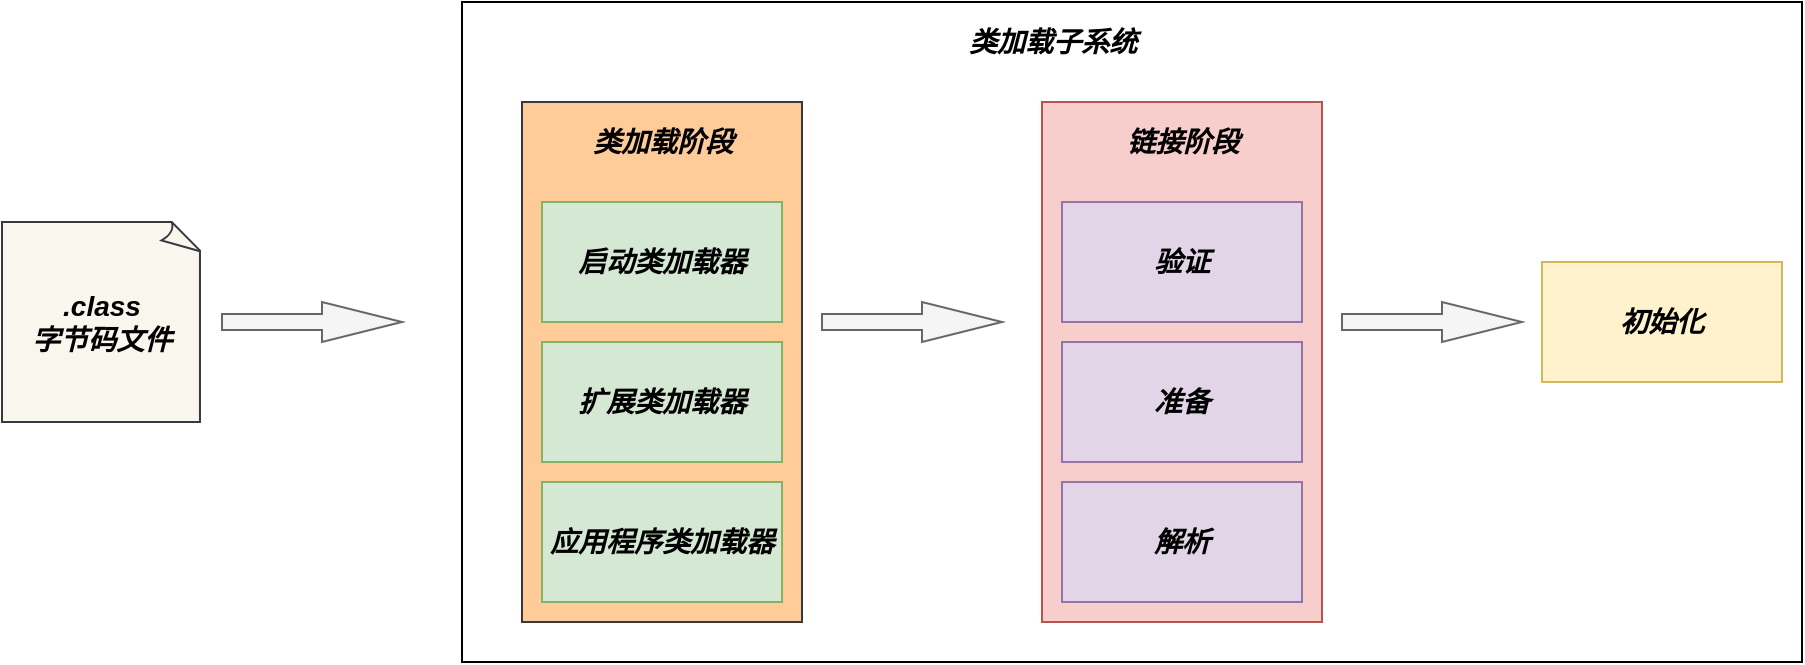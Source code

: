 <mxfile version="20.0.1" type="github">
  <diagram id="M0q0lzlH9bi6msjk8Zyh" name="Page-1">
    <mxGraphModel dx="1185" dy="733" grid="1" gridSize="10" guides="1" tooltips="1" connect="1" arrows="1" fold="1" page="1" pageScale="1" pageWidth="2339" pageHeight="3300" math="0" shadow="0">
      <root>
        <mxCell id="0" />
        <mxCell id="1" parent="0" />
        <mxCell id="Fzdu2ieI9lXfQCWPKAIY-1" value="&lt;font style=&quot;font-size: 14px;&quot;&gt;&lt;i style=&quot;&quot;&gt;&lt;b&gt;.class&lt;br&gt;字节码文件&lt;/b&gt;&lt;/i&gt;&lt;/font&gt;" style="whiteSpace=wrap;html=1;shape=mxgraph.basic.document;fillColor=#f9f7ed;strokeColor=#36393d;" vertex="1" parent="1">
          <mxGeometry x="170" y="260" width="100" height="100" as="geometry" />
        </mxCell>
        <mxCell id="Fzdu2ieI9lXfQCWPKAIY-2" value="" style="html=1;shadow=0;dashed=0;align=center;verticalAlign=middle;shape=mxgraph.arrows2.arrow;dy=0.6;dx=40;notch=0;fontSize=14;fillColor=#f5f5f5;strokeColor=#666666;fontColor=#333333;" vertex="1" parent="1">
          <mxGeometry x="280" y="300" width="90" height="20" as="geometry" />
        </mxCell>
        <mxCell id="Fzdu2ieI9lXfQCWPKAIY-3" value="" style="rounded=0;whiteSpace=wrap;html=1;fontSize=14;" vertex="1" parent="1">
          <mxGeometry x="400" y="150" width="670" height="330" as="geometry" />
        </mxCell>
        <mxCell id="Fzdu2ieI9lXfQCWPKAIY-4" value="&lt;b&gt;&lt;i&gt;类加载子系统&lt;/i&gt;&lt;/b&gt;" style="text;html=1;align=center;verticalAlign=middle;resizable=0;points=[];autosize=1;strokeColor=none;fillColor=none;fontSize=14;" vertex="1" parent="1">
          <mxGeometry x="645" y="160" width="100" height="20" as="geometry" />
        </mxCell>
        <mxCell id="Fzdu2ieI9lXfQCWPKAIY-5" value="" style="rounded=0;whiteSpace=wrap;html=1;fontSize=14;fillColor=#ffcc99;strokeColor=#36393d;" vertex="1" parent="1">
          <mxGeometry x="430" y="200" width="140" height="260" as="geometry" />
        </mxCell>
        <mxCell id="Fzdu2ieI9lXfQCWPKAIY-6" value="&lt;b&gt;&lt;i&gt;类加载阶段&lt;/i&gt;&lt;/b&gt;" style="text;html=1;align=center;verticalAlign=middle;resizable=0;points=[];autosize=1;strokeColor=none;fillColor=none;fontSize=14;" vertex="1" parent="1">
          <mxGeometry x="455" y="210" width="90" height="20" as="geometry" />
        </mxCell>
        <mxCell id="Fzdu2ieI9lXfQCWPKAIY-7" value="&lt;b&gt;&lt;i&gt;启动类加载器&lt;/i&gt;&lt;/b&gt;" style="rounded=0;whiteSpace=wrap;html=1;fontSize=14;fillColor=#d5e8d4;strokeColor=#82b366;" vertex="1" parent="1">
          <mxGeometry x="440" y="250" width="120" height="60" as="geometry" />
        </mxCell>
        <mxCell id="Fzdu2ieI9lXfQCWPKAIY-8" value="&lt;b&gt;&lt;i&gt;扩展类加载器&lt;/i&gt;&lt;/b&gt;" style="rounded=0;whiteSpace=wrap;html=1;fontSize=14;fillColor=#d5e8d4;strokeColor=#82b366;" vertex="1" parent="1">
          <mxGeometry x="440" y="320" width="120" height="60" as="geometry" />
        </mxCell>
        <mxCell id="Fzdu2ieI9lXfQCWPKAIY-9" value="&lt;b&gt;&lt;i&gt;应用程序类加载器&lt;/i&gt;&lt;/b&gt;" style="rounded=0;whiteSpace=wrap;html=1;fontSize=14;fillColor=#d5e8d4;strokeColor=#82b366;" vertex="1" parent="1">
          <mxGeometry x="440" y="390" width="120" height="60" as="geometry" />
        </mxCell>
        <mxCell id="Fzdu2ieI9lXfQCWPKAIY-10" value="" style="html=1;shadow=0;dashed=0;align=center;verticalAlign=middle;shape=mxgraph.arrows2.arrow;dy=0.6;dx=40;notch=0;fontSize=14;fillColor=#f5f5f5;strokeColor=#666666;fontColor=#333333;" vertex="1" parent="1">
          <mxGeometry x="580" y="300" width="90" height="20" as="geometry" />
        </mxCell>
        <mxCell id="Fzdu2ieI9lXfQCWPKAIY-12" value="" style="rounded=0;whiteSpace=wrap;html=1;fontSize=14;fillColor=#f8cecc;strokeColor=#b85450;" vertex="1" parent="1">
          <mxGeometry x="690" y="200" width="140" height="260" as="geometry" />
        </mxCell>
        <mxCell id="Fzdu2ieI9lXfQCWPKAIY-13" value="&lt;b&gt;&lt;i&gt;链接阶段&lt;/i&gt;&lt;/b&gt;" style="text;html=1;align=center;verticalAlign=middle;resizable=0;points=[];autosize=1;strokeColor=none;fillColor=none;fontSize=14;" vertex="1" parent="1">
          <mxGeometry x="725" y="210" width="70" height="20" as="geometry" />
        </mxCell>
        <mxCell id="Fzdu2ieI9lXfQCWPKAIY-14" value="&lt;b&gt;&lt;i&gt;验证&lt;/i&gt;&lt;/b&gt;" style="rounded=0;whiteSpace=wrap;html=1;fontSize=14;fillColor=#e1d5e7;strokeColor=#9673a6;" vertex="1" parent="1">
          <mxGeometry x="700" y="250" width="120" height="60" as="geometry" />
        </mxCell>
        <mxCell id="Fzdu2ieI9lXfQCWPKAIY-15" value="&lt;b&gt;&lt;i&gt;准备&lt;/i&gt;&lt;/b&gt;" style="rounded=0;whiteSpace=wrap;html=1;fontSize=14;fillColor=#e1d5e7;strokeColor=#9673a6;" vertex="1" parent="1">
          <mxGeometry x="700" y="320" width="120" height="60" as="geometry" />
        </mxCell>
        <mxCell id="Fzdu2ieI9lXfQCWPKAIY-16" value="&lt;b&gt;&lt;i&gt;解析&lt;/i&gt;&lt;/b&gt;" style="rounded=0;whiteSpace=wrap;html=1;fontSize=14;fillColor=#e1d5e7;strokeColor=#9673a6;" vertex="1" parent="1">
          <mxGeometry x="700" y="390" width="120" height="60" as="geometry" />
        </mxCell>
        <mxCell id="Fzdu2ieI9lXfQCWPKAIY-17" value="" style="html=1;shadow=0;dashed=0;align=center;verticalAlign=middle;shape=mxgraph.arrows2.arrow;dy=0.6;dx=40;notch=0;fontSize=14;fillColor=#f5f5f5;strokeColor=#666666;fontColor=#333333;" vertex="1" parent="1">
          <mxGeometry x="840" y="300" width="90" height="20" as="geometry" />
        </mxCell>
        <mxCell id="Fzdu2ieI9lXfQCWPKAIY-18" value="&lt;b&gt;&lt;i&gt;初始化&lt;/i&gt;&lt;/b&gt;" style="rounded=0;whiteSpace=wrap;html=1;fontSize=14;fillColor=#fff2cc;strokeColor=#d6b656;" vertex="1" parent="1">
          <mxGeometry x="940" y="280" width="120" height="60" as="geometry" />
        </mxCell>
      </root>
    </mxGraphModel>
  </diagram>
</mxfile>
